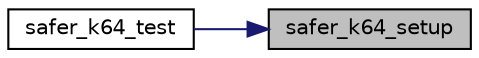 digraph "safer_k64_setup"
{
 // LATEX_PDF_SIZE
  edge [fontname="Helvetica",fontsize="10",labelfontname="Helvetica",labelfontsize="10"];
  node [fontname="Helvetica",fontsize="10",shape=record];
  rankdir="RL";
  Node33 [label="safer_k64_setup",height=0.2,width=0.4,color="black", fillcolor="grey75", style="filled", fontcolor="black",tooltip=" "];
  Node33 -> Node34 [dir="back",color="midnightblue",fontsize="10",style="solid"];
  Node34 [label="safer_k64_test",height=0.2,width=0.4,color="black", fillcolor="white", style="filled",URL="$safer_8c.html#a10abcebaccdee9d23379b01fbd4f1bce",tooltip=" "];
}
